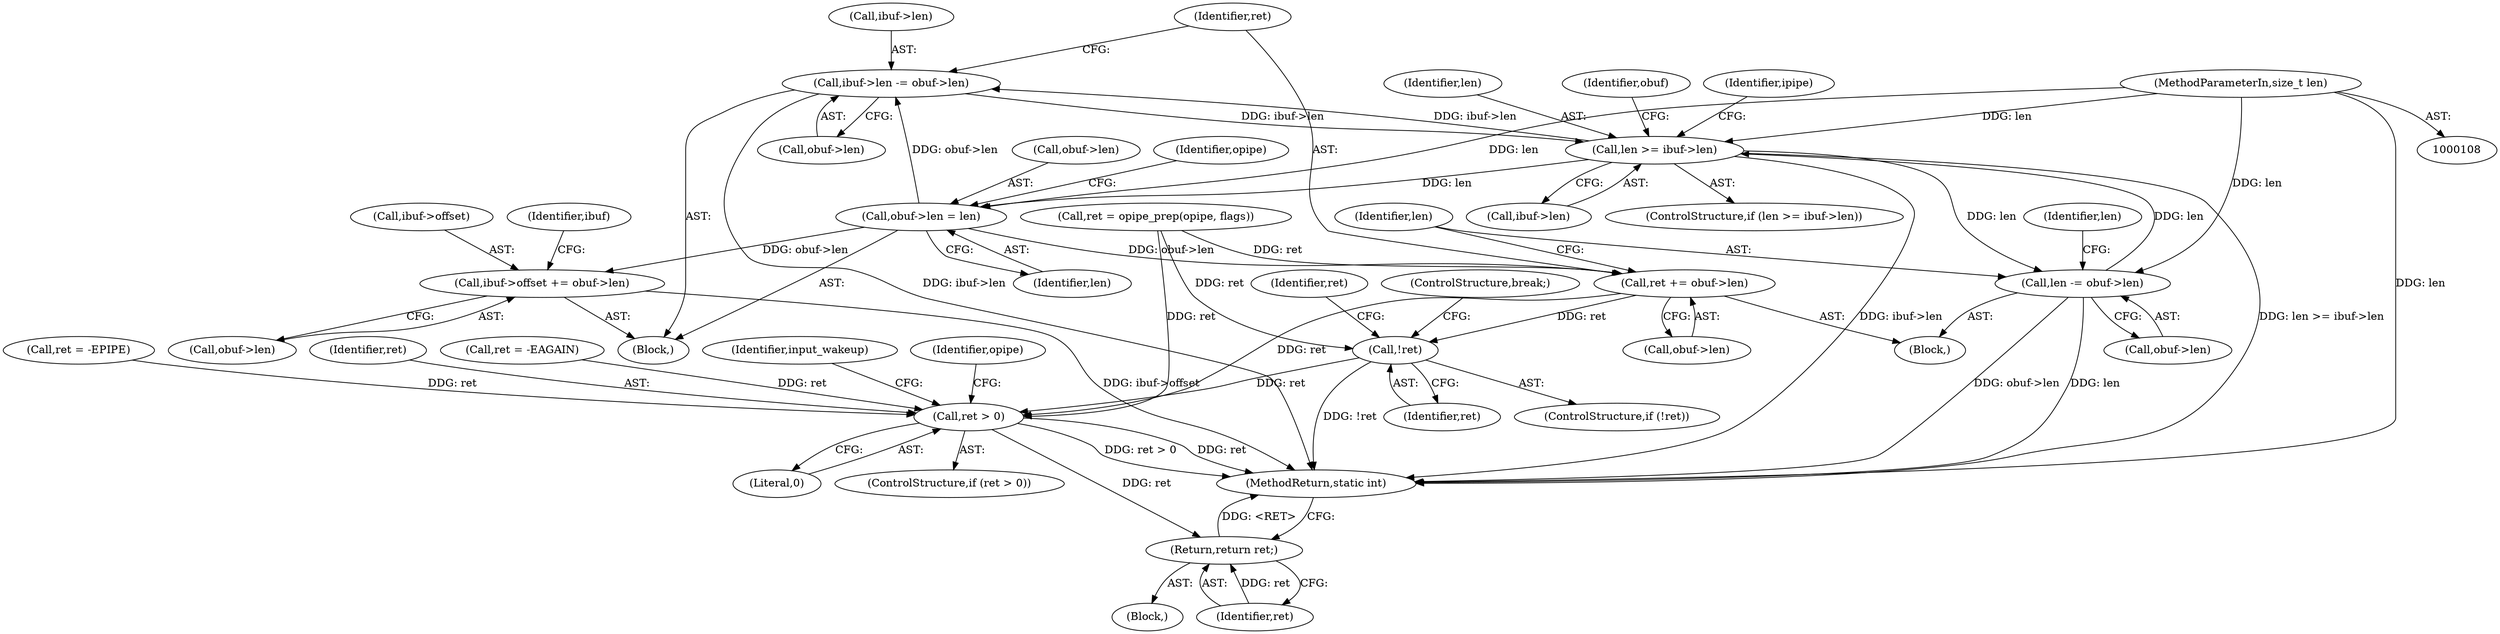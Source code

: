digraph "0_linux_15fab63e1e57be9fdb5eec1bbc5916e9825e9acb_0@pointer" {
"1000315" [label="(Call,ibuf->len -= obuf->len)"];
"1000299" [label="(Call,obuf->len = len)"];
"1000242" [label="(Call,len >= ibuf->len)"];
"1000327" [label="(Call,len -= obuf->len)"];
"1000111" [label="(MethodParameterIn,size_t len)"];
"1000315" [label="(Call,ibuf->len -= obuf->len)"];
"1000308" [label="(Call,ibuf->offset += obuf->len)"];
"1000322" [label="(Call,ret += obuf->len)"];
"1000160" [label="(Call,!ret)"];
"1000338" [label="(Call,ret > 0)"];
"1000347" [label="(Return,return ret;)"];
"1000328" [label="(Identifier,len)"];
"1000163" [label="(Identifier,ret)"];
"1000332" [label="(Identifier,len)"];
"1000285" [label="(Block,)"];
"1000323" [label="(Identifier,ret)"];
"1000324" [label="(Call,obuf->len)"];
"1000340" [label="(Literal,0)"];
"1000161" [label="(Identifier,ret)"];
"1000303" [label="(Identifier,len)"];
"1000200" [label="(Call,ret = -EAGAIN)"];
"1000338" [label="(Call,ret > 0)"];
"1000299" [label="(Call,obuf->len = len)"];
"1000329" [label="(Call,obuf->len)"];
"1000317" [label="(Identifier,ibuf)"];
"1000300" [label="(Call,obuf->len)"];
"1000159" [label="(ControlStructure,if (!ret))"];
"1000344" [label="(Identifier,input_wakeup)"];
"1000113" [label="(Block,)"];
"1000135" [label="(Call,ret = opipe_prep(opipe, flags))"];
"1000349" [label="(MethodReturn,static int)"];
"1000287" [label="(Identifier,ipipe)"];
"1000322" [label="(Call,ret += obuf->len)"];
"1000312" [label="(Call,obuf->len)"];
"1000309" [label="(Call,ibuf->offset)"];
"1000342" [label="(Identifier,opipe)"];
"1000166" [label="(ControlStructure,break;)"];
"1000160" [label="(Call,!ret)"];
"1000162" [label="(Call,ret = -EPIPE)"];
"1000337" [label="(ControlStructure,if (ret > 0))"];
"1000347" [label="(Return,return ret;)"];
"1000242" [label="(Call,len >= ibuf->len)"];
"1000243" [label="(Identifier,len)"];
"1000244" [label="(Call,ibuf->len)"];
"1000315" [label="(Call,ibuf->len -= obuf->len)"];
"1000316" [label="(Call,ibuf->len)"];
"1000241" [label="(ControlStructure,if (len >= ibuf->len))"];
"1000327" [label="(Call,len -= obuf->len)"];
"1000111" [label="(MethodParameterIn,size_t len)"];
"1000306" [label="(Identifier,opipe)"];
"1000148" [label="(Block,)"];
"1000250" [label="(Identifier,obuf)"];
"1000339" [label="(Identifier,ret)"];
"1000308" [label="(Call,ibuf->offset += obuf->len)"];
"1000348" [label="(Identifier,ret)"];
"1000319" [label="(Call,obuf->len)"];
"1000315" -> "1000285"  [label="AST: "];
"1000315" -> "1000319"  [label="CFG: "];
"1000316" -> "1000315"  [label="AST: "];
"1000319" -> "1000315"  [label="AST: "];
"1000323" -> "1000315"  [label="CFG: "];
"1000315" -> "1000349"  [label="DDG: ibuf->len"];
"1000315" -> "1000242"  [label="DDG: ibuf->len"];
"1000299" -> "1000315"  [label="DDG: obuf->len"];
"1000242" -> "1000315"  [label="DDG: ibuf->len"];
"1000299" -> "1000285"  [label="AST: "];
"1000299" -> "1000303"  [label="CFG: "];
"1000300" -> "1000299"  [label="AST: "];
"1000303" -> "1000299"  [label="AST: "];
"1000306" -> "1000299"  [label="CFG: "];
"1000242" -> "1000299"  [label="DDG: len"];
"1000111" -> "1000299"  [label="DDG: len"];
"1000299" -> "1000308"  [label="DDG: obuf->len"];
"1000299" -> "1000322"  [label="DDG: obuf->len"];
"1000242" -> "1000241"  [label="AST: "];
"1000242" -> "1000244"  [label="CFG: "];
"1000243" -> "1000242"  [label="AST: "];
"1000244" -> "1000242"  [label="AST: "];
"1000250" -> "1000242"  [label="CFG: "];
"1000287" -> "1000242"  [label="CFG: "];
"1000242" -> "1000349"  [label="DDG: len >= ibuf->len"];
"1000242" -> "1000349"  [label="DDG: ibuf->len"];
"1000327" -> "1000242"  [label="DDG: len"];
"1000111" -> "1000242"  [label="DDG: len"];
"1000242" -> "1000327"  [label="DDG: len"];
"1000327" -> "1000148"  [label="AST: "];
"1000327" -> "1000329"  [label="CFG: "];
"1000328" -> "1000327"  [label="AST: "];
"1000329" -> "1000327"  [label="AST: "];
"1000332" -> "1000327"  [label="CFG: "];
"1000327" -> "1000349"  [label="DDG: len"];
"1000327" -> "1000349"  [label="DDG: obuf->len"];
"1000111" -> "1000327"  [label="DDG: len"];
"1000111" -> "1000108"  [label="AST: "];
"1000111" -> "1000349"  [label="DDG: len"];
"1000308" -> "1000285"  [label="AST: "];
"1000308" -> "1000312"  [label="CFG: "];
"1000309" -> "1000308"  [label="AST: "];
"1000312" -> "1000308"  [label="AST: "];
"1000317" -> "1000308"  [label="CFG: "];
"1000308" -> "1000349"  [label="DDG: ibuf->offset"];
"1000322" -> "1000148"  [label="AST: "];
"1000322" -> "1000324"  [label="CFG: "];
"1000323" -> "1000322"  [label="AST: "];
"1000324" -> "1000322"  [label="AST: "];
"1000328" -> "1000322"  [label="CFG: "];
"1000322" -> "1000160"  [label="DDG: ret"];
"1000135" -> "1000322"  [label="DDG: ret"];
"1000322" -> "1000338"  [label="DDG: ret"];
"1000160" -> "1000159"  [label="AST: "];
"1000160" -> "1000161"  [label="CFG: "];
"1000161" -> "1000160"  [label="AST: "];
"1000163" -> "1000160"  [label="CFG: "];
"1000166" -> "1000160"  [label="CFG: "];
"1000160" -> "1000349"  [label="DDG: !ret"];
"1000135" -> "1000160"  [label="DDG: ret"];
"1000160" -> "1000338"  [label="DDG: ret"];
"1000338" -> "1000337"  [label="AST: "];
"1000338" -> "1000340"  [label="CFG: "];
"1000339" -> "1000338"  [label="AST: "];
"1000340" -> "1000338"  [label="AST: "];
"1000342" -> "1000338"  [label="CFG: "];
"1000344" -> "1000338"  [label="CFG: "];
"1000338" -> "1000349"  [label="DDG: ret"];
"1000338" -> "1000349"  [label="DDG: ret > 0"];
"1000200" -> "1000338"  [label="DDG: ret"];
"1000135" -> "1000338"  [label="DDG: ret"];
"1000162" -> "1000338"  [label="DDG: ret"];
"1000338" -> "1000347"  [label="DDG: ret"];
"1000347" -> "1000113"  [label="AST: "];
"1000347" -> "1000348"  [label="CFG: "];
"1000348" -> "1000347"  [label="AST: "];
"1000349" -> "1000347"  [label="CFG: "];
"1000347" -> "1000349"  [label="DDG: <RET>"];
"1000348" -> "1000347"  [label="DDG: ret"];
}
